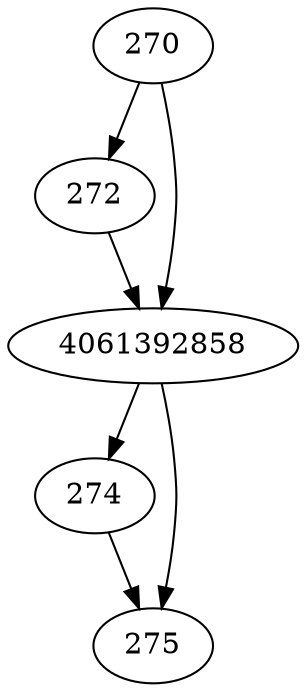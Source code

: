strict digraph  {
270;
272;
274;
275;
4061392858;
270 -> 4061392858;
270 -> 272;
272 -> 4061392858;
274 -> 275;
4061392858 -> 274;
4061392858 -> 275;
}

